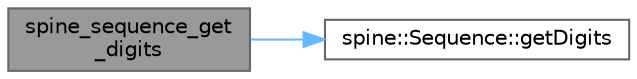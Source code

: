 digraph "spine_sequence_get_digits"
{
 // LATEX_PDF_SIZE
  bgcolor="transparent";
  edge [fontname=Helvetica,fontsize=10,labelfontname=Helvetica,labelfontsize=10];
  node [fontname=Helvetica,fontsize=10,shape=box,height=0.2,width=0.4];
  rankdir="LR";
  Node1 [id="Node000001",label="spine_sequence_get\l_digits",height=0.2,width=0.4,color="gray40", fillcolor="grey60", style="filled", fontcolor="black",tooltip=" "];
  Node1 -> Node2 [id="edge1_Node000001_Node000002",color="steelblue1",style="solid",tooltip=" "];
  Node2 [id="Node000002",label="spine::Sequence::getDigits",height=0.2,width=0.4,color="grey40", fillcolor="white", style="filled",URL="$classspine_1_1_sequence.html#a5611070c2e3eacfef9844a862c8852f6",tooltip=" "];
}

